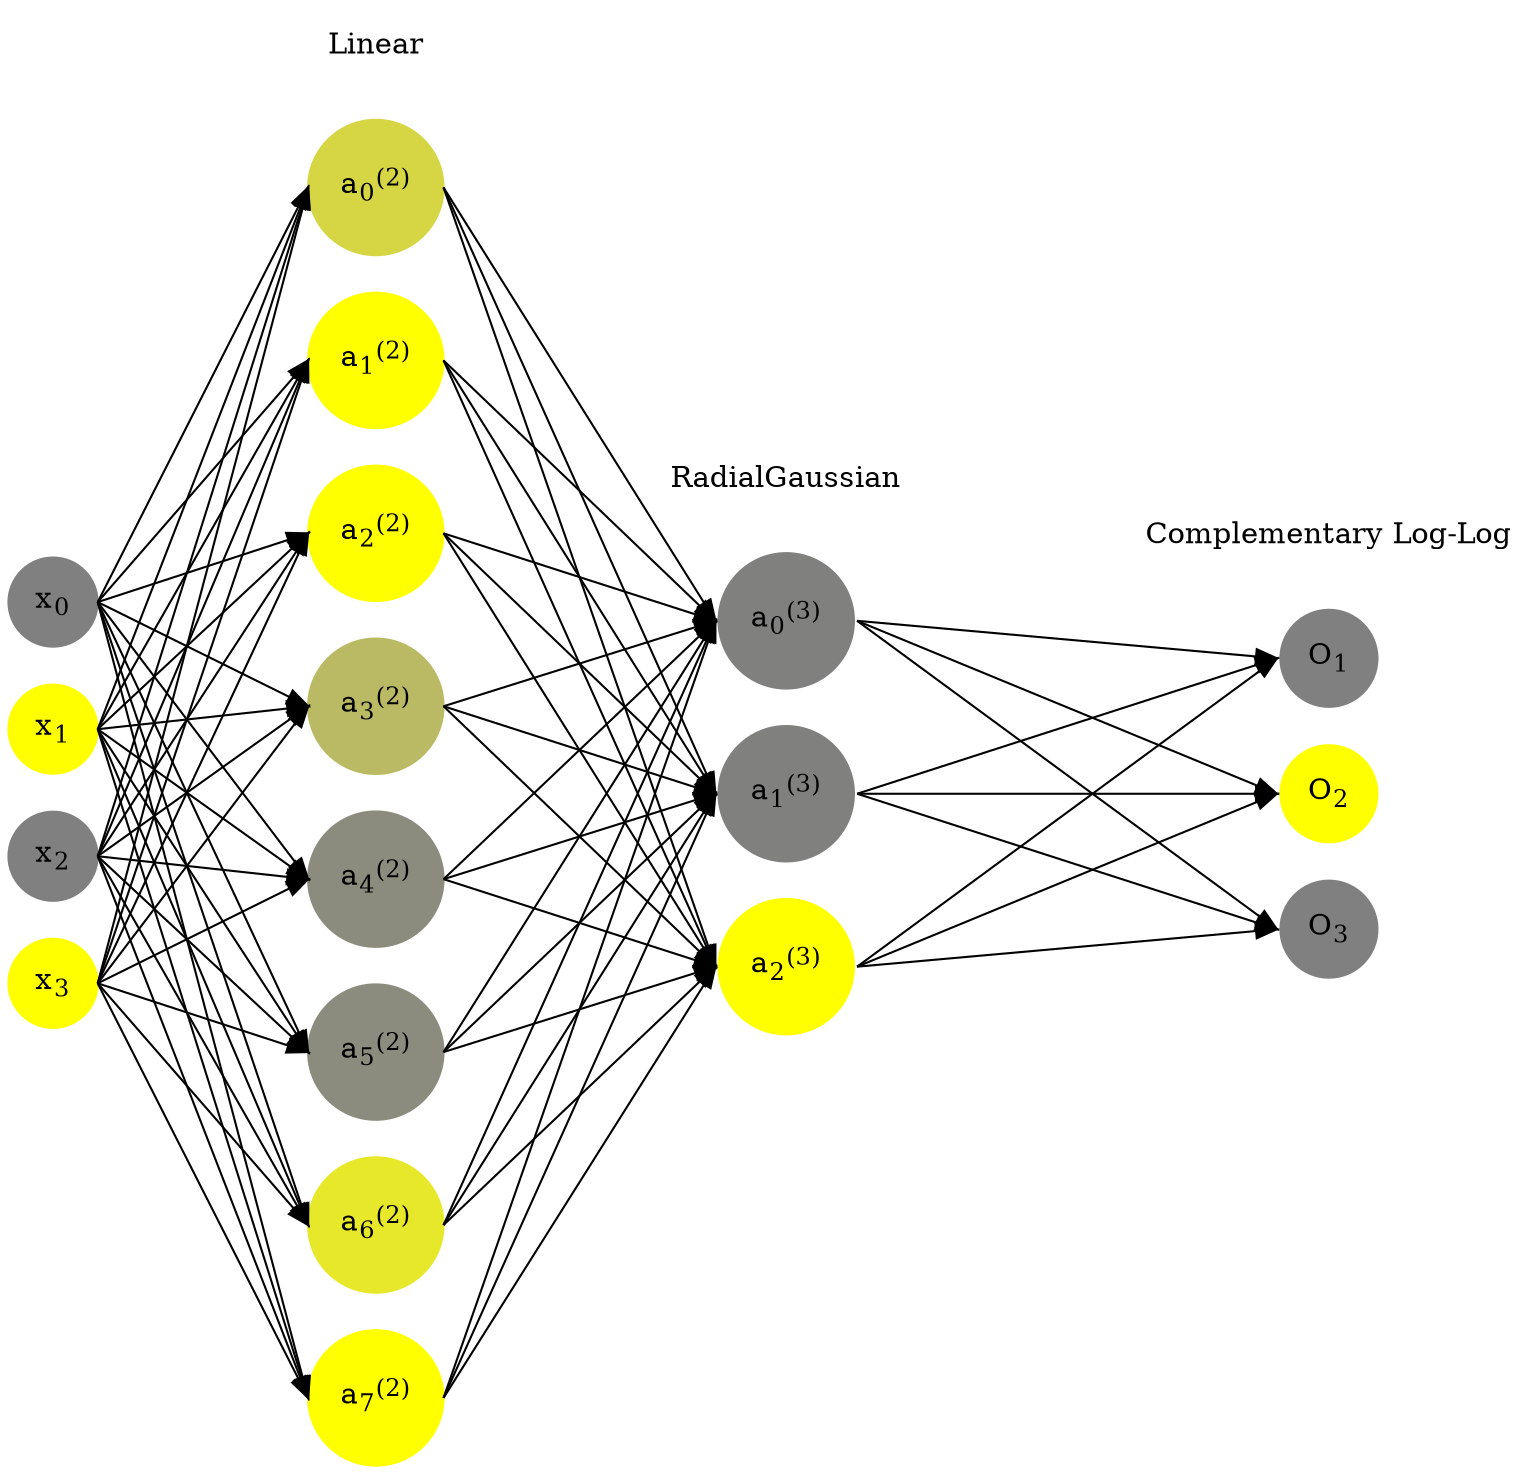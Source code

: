digraph G {
	rankdir = LR;
	splines=false;
	edge[style=invis];
	ranksep= 1.4;
	{
	node [shape=circle, color="0.1667, 0.0, 0.5", style=filled, fillcolor="0.1667, 0.0, 0.5"];
	x0 [label=<x<sub>0</sub>>];
	}
	{
	node [shape=circle, color="0.1667, 1.0, 1.0", style=filled, fillcolor="0.1667, 1.0, 1.0"];
	x1 [label=<x<sub>1</sub>>];
	}
	{
	node [shape=circle, color="0.1667, 0.0, 0.5", style=filled, fillcolor="0.1667, 0.0, 0.5"];
	x2 [label=<x<sub>2</sub>>];
	}
	{
	node [shape=circle, color="0.1667, 1.0, 1.0", style=filled, fillcolor="0.1667, 1.0, 1.0"];
	x3 [label=<x<sub>3</sub>>];
	}
	{
	node [shape=circle, color="0.1667, 0.675266, 0.837633", style=filled, fillcolor="0.1667, 0.675266, 0.837633"];
	a02 [label=<a<sub>0</sub><sup>(2)</sup>>];
	}
	{
	node [shape=circle, color="0.1667, 1.278699, 1.139349", style=filled, fillcolor="0.1667, 1.278699, 1.139349"];
	a12 [label=<a<sub>1</sub><sup>(2)</sup>>];
	}
	{
	node [shape=circle, color="0.1667, 1.837981, 1.418991", style=filled, fillcolor="0.1667, 1.837981, 1.418991"];
	a22 [label=<a<sub>2</sub><sup>(2)</sup>>];
	}
	{
	node [shape=circle, color="0.1667, 0.460740, 0.730370", style=filled, fillcolor="0.1667, 0.460740, 0.730370"];
	a32 [label=<a<sub>3</sub><sup>(2)</sup>>];
	}
	{
	node [shape=circle, color="0.1667, 0.101012, 0.550506", style=filled, fillcolor="0.1667, 0.101012, 0.550506"];
	a42 [label=<a<sub>4</sub><sup>(2)</sup>>];
	}
	{
	node [shape=circle, color="0.1667, 0.100282, 0.550141", style=filled, fillcolor="0.1667, 0.100282, 0.550141"];
	a52 [label=<a<sub>5</sub><sup>(2)</sup>>];
	}
	{
	node [shape=circle, color="0.1667, 0.818488, 0.909244", style=filled, fillcolor="0.1667, 0.818488, 0.909244"];
	a62 [label=<a<sub>6</sub><sup>(2)</sup>>];
	}
	{
	node [shape=circle, color="0.1667, 2.108589, 1.554295", style=filled, fillcolor="0.1667, 2.108589, 1.554295"];
	a72 [label=<a<sub>7</sub><sup>(2)</sup>>];
	}
	{
	node [shape=circle, color="0.1667, 0.005435, 0.502717", style=filled, fillcolor="0.1667, 0.005435, 0.502717"];
	a03 [label=<a<sub>0</sub><sup>(3)</sup>>];
	}
	{
	node [shape=circle, color="0.1667, 0.001585, 0.500792", style=filled, fillcolor="0.1667, 0.001585, 0.500792"];
	a13 [label=<a<sub>1</sub><sup>(3)</sup>>];
	}
	{
	node [shape=circle, color="0.1667, 0.998848, 0.999424", style=filled, fillcolor="0.1667, 0.998848, 0.999424"];
	a23 [label=<a<sub>2</sub><sup>(3)</sup>>];
	}
	{
	node [shape=circle, color="0.1667, 0.0, 0.5", style=filled, fillcolor="0.1667, 0.0, 0.5"];
	O1 [label=<O<sub>1</sub>>];
	}
	{
	node [shape=circle, color="0.1667, 1.0, 1.0", style=filled, fillcolor="0.1667, 1.0, 1.0"];
	O2 [label=<O<sub>2</sub>>];
	}
	{
	node [shape=circle, color="0.1667, 0.0, 0.5", style=filled, fillcolor="0.1667, 0.0, 0.5"];
	O3 [label=<O<sub>3</sub>>];
	}
	{
	rank=same;
	x0->x1->x2->x3;
	}
	{
	rank=same;
	a02->a12->a22->a32->a42->a52->a62->a72;
	}
	{
	rank=same;
	a03->a13->a23;
	}
	{
	rank=same;
	O1->O2->O3;
	}
	l1 [shape=plaintext,label="Linear"];
	l1->a02;
	{rank=same; l1;a02};
	l2 [shape=plaintext,label="RadialGaussian"];
	l2->a03;
	{rank=same; l2;a03};
	l3 [shape=plaintext,label="Complementary Log-Log"];
	l3->O1;
	{rank=same; l3;O1};
edge[style=solid, tailport=e, headport=w];
	{x0;x1;x2;x3} -> {a02;a12;a22;a32;a42;a52;a62;a72};
	{a02;a12;a22;a32;a42;a52;a62;a72} -> {a03;a13;a23};
	{a03;a13;a23} -> {O1,O2,O3};
}